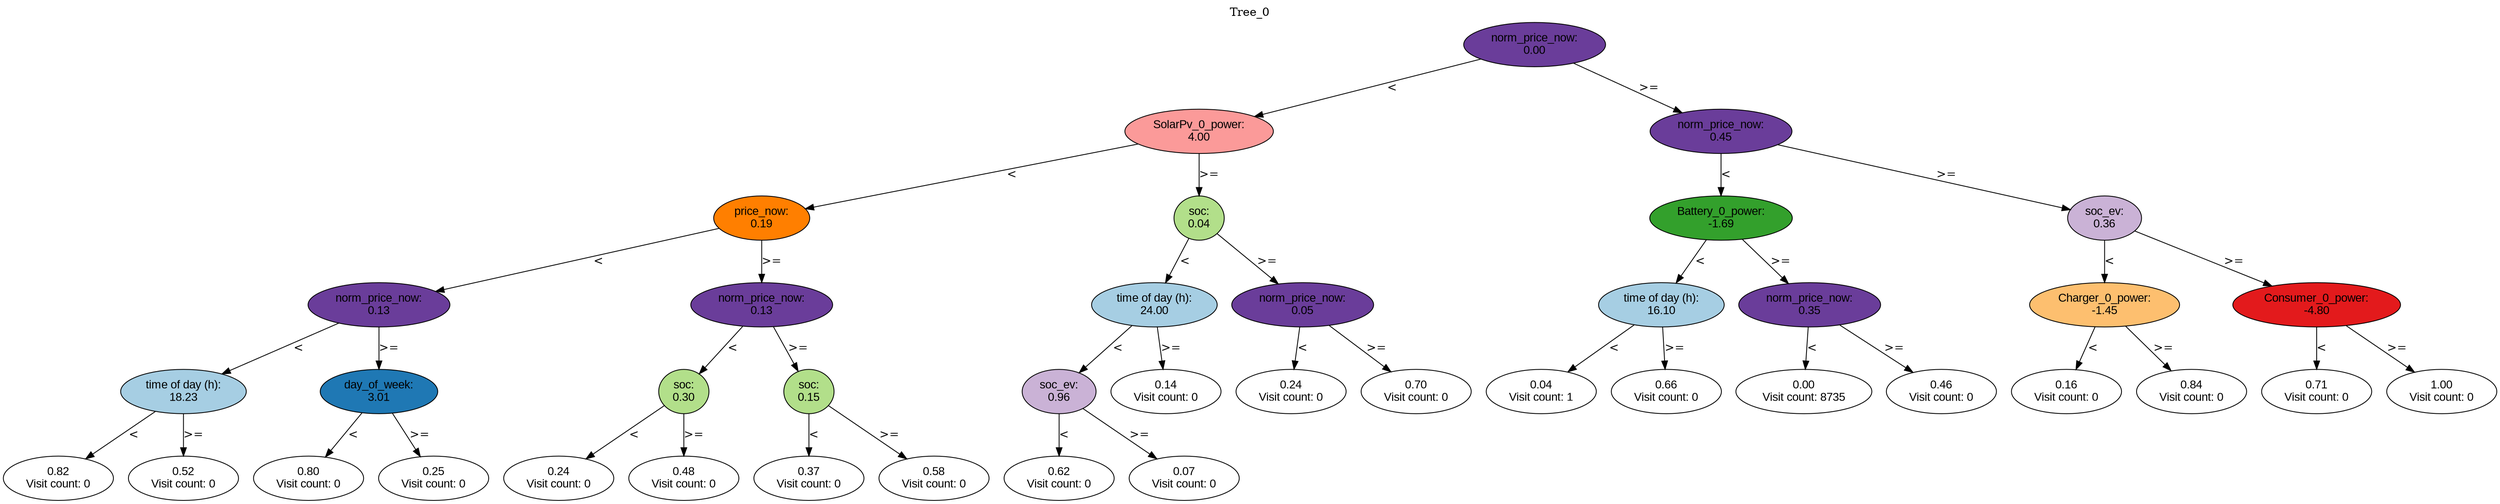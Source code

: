 digraph BST {
    node [fontname="Arial" style=filled colorscheme=paired12];
    0 [ label = "norm_price_now:
0.00" fillcolor=10];
    1 [ label = "SolarPv_0_power:
4.00" fillcolor=5];
    2 [ label = "price_now:
0.19" fillcolor=8];
    3 [ label = "norm_price_now:
0.13" fillcolor=10];
    4 [ label = "time of day (h):
18.23" fillcolor=1];
    5 [ label = "0.82
Visit count: 0" fillcolor=white];
    6 [ label = "0.52
Visit count: 0" fillcolor=white];
    7 [ label = "day_of_week:
3.01" fillcolor=2];
    8 [ label = "0.80
Visit count: 0" fillcolor=white];
    9 [ label = "0.25
Visit count: 0" fillcolor=white];
    10 [ label = "norm_price_now:
0.13" fillcolor=10];
    11 [ label = "soc:
0.30" fillcolor=3];
    12 [ label = "0.24
Visit count: 0" fillcolor=white];
    13 [ label = "0.48
Visit count: 0" fillcolor=white];
    14 [ label = "soc:
0.15" fillcolor=3];
    15 [ label = "0.37
Visit count: 0" fillcolor=white];
    16 [ label = "0.58
Visit count: 0" fillcolor=white];
    17 [ label = "soc:
0.04" fillcolor=3];
    18 [ label = "time of day (h):
24.00" fillcolor=1];
    19 [ label = "soc_ev:
0.96" fillcolor=9];
    20 [ label = "0.62
Visit count: 0" fillcolor=white];
    21 [ label = "0.07
Visit count: 0" fillcolor=white];
    22 [ label = "0.14
Visit count: 0" fillcolor=white];
    23 [ label = "norm_price_now:
0.05" fillcolor=10];
    24 [ label = "0.24
Visit count: 0" fillcolor=white];
    25 [ label = "0.70
Visit count: 0" fillcolor=white];
    26 [ label = "norm_price_now:
0.45" fillcolor=10];
    27 [ label = "Battery_0_power:
-1.69" fillcolor=4];
    28 [ label = "time of day (h):
16.10" fillcolor=1];
    29 [ label = "0.04
Visit count: 1" fillcolor=white];
    30 [ label = "0.66
Visit count: 0" fillcolor=white];
    31 [ label = "norm_price_now:
0.35" fillcolor=10];
    32 [ label = "0.00
Visit count: 8735" fillcolor=white];
    33 [ label = "0.46
Visit count: 0" fillcolor=white];
    34 [ label = "soc_ev:
0.36" fillcolor=9];
    35 [ label = "Charger_0_power:
-1.45" fillcolor=7];
    36 [ label = "0.16
Visit count: 0" fillcolor=white];
    37 [ label = "0.84
Visit count: 0" fillcolor=white];
    38 [ label = "Consumer_0_power:
-4.80" fillcolor=6];
    39 [ label = "0.71
Visit count: 0" fillcolor=white];
    40 [ label = "1.00
Visit count: 0" fillcolor=white];

    0  -> 1[ label = "<"];
    0  -> 26[ label = ">="];
    1  -> 2[ label = "<"];
    1  -> 17[ label = ">="];
    2  -> 3[ label = "<"];
    2  -> 10[ label = ">="];
    3  -> 4[ label = "<"];
    3  -> 7[ label = ">="];
    4  -> 5[ label = "<"];
    4  -> 6[ label = ">="];
    7  -> 8[ label = "<"];
    7  -> 9[ label = ">="];
    10  -> 11[ label = "<"];
    10  -> 14[ label = ">="];
    11  -> 12[ label = "<"];
    11  -> 13[ label = ">="];
    14  -> 15[ label = "<"];
    14  -> 16[ label = ">="];
    17  -> 18[ label = "<"];
    17  -> 23[ label = ">="];
    18  -> 19[ label = "<"];
    18  -> 22[ label = ">="];
    19  -> 20[ label = "<"];
    19  -> 21[ label = ">="];
    23  -> 24[ label = "<"];
    23  -> 25[ label = ">="];
    26  -> 27[ label = "<"];
    26  -> 34[ label = ">="];
    27  -> 28[ label = "<"];
    27  -> 31[ label = ">="];
    28  -> 29[ label = "<"];
    28  -> 30[ label = ">="];
    31  -> 32[ label = "<"];
    31  -> 33[ label = ">="];
    34  -> 35[ label = "<"];
    34  -> 38[ label = ">="];
    35  -> 36[ label = "<"];
    35  -> 37[ label = ">="];
    38  -> 39[ label = "<"];
    38  -> 40[ label = ">="];

    labelloc="t";
    label="Tree_0";
}